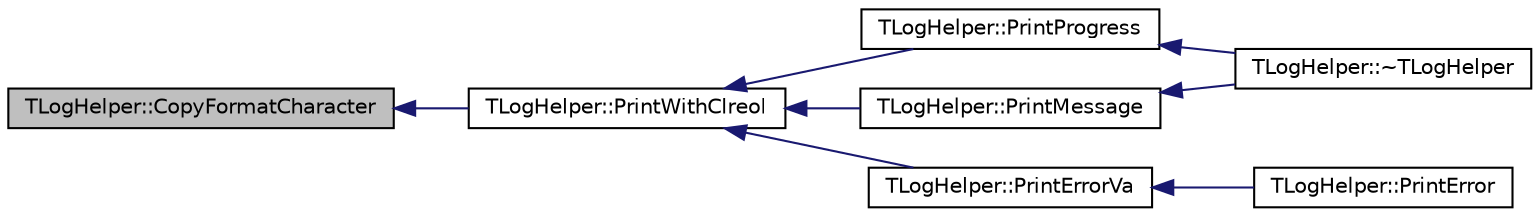 digraph G
{
  edge [fontname="Helvetica",fontsize="10",labelfontname="Helvetica",labelfontsize="10"];
  node [fontname="Helvetica",fontsize="10",shape=record];
  rankdir="LR";
  Node1 [label="TLogHelper::CopyFormatCharacter",height=0.2,width=0.4,color="black", fillcolor="grey75", style="filled" fontcolor="black"];
  Node1 -> Node2 [dir="back",color="midnightblue",fontsize="10",style="solid",fontname="Helvetica"];
  Node2 [label="TLogHelper::PrintWithClreol",height=0.2,width=0.4,color="black", fillcolor="white", style="filled",URL="$class_t_log_helper.html#a0d6932915953c6a40b532f46b4bd314b"];
  Node2 -> Node3 [dir="back",color="midnightblue",fontsize="10",style="solid",fontname="Helvetica"];
  Node3 [label="TLogHelper::PrintProgress",height=0.2,width=0.4,color="black", fillcolor="white", style="filled",URL="$class_t_log_helper.html#afcbda4e3e228de9483fb78812d60d61c"];
  Node3 -> Node4 [dir="back",color="midnightblue",fontsize="10",style="solid",fontname="Helvetica"];
  Node4 [label="TLogHelper::~TLogHelper",height=0.2,width=0.4,color="black", fillcolor="white", style="filled",URL="$class_t_log_helper.html#ae318391b2509fc7196aeeea88d78fefe"];
  Node2 -> Node5 [dir="back",color="midnightblue",fontsize="10",style="solid",fontname="Helvetica"];
  Node5 [label="TLogHelper::PrintMessage",height=0.2,width=0.4,color="black", fillcolor="white", style="filled",URL="$class_t_log_helper.html#ab5db2d575286413f1e74f59835ab3359"];
  Node5 -> Node4 [dir="back",color="midnightblue",fontsize="10",style="solid",fontname="Helvetica"];
  Node2 -> Node6 [dir="back",color="midnightblue",fontsize="10",style="solid",fontname="Helvetica"];
  Node6 [label="TLogHelper::PrintErrorVa",height=0.2,width=0.4,color="black", fillcolor="white", style="filled",URL="$class_t_log_helper.html#aa68e74f8f2410eda0543dac5187b5467"];
  Node6 -> Node7 [dir="back",color="midnightblue",fontsize="10",style="solid",fontname="Helvetica"];
  Node7 [label="TLogHelper::PrintError",height=0.2,width=0.4,color="black", fillcolor="white", style="filled",URL="$class_t_log_helper.html#a9b89cc796cb7820b101f064f445b6a15"];
}
